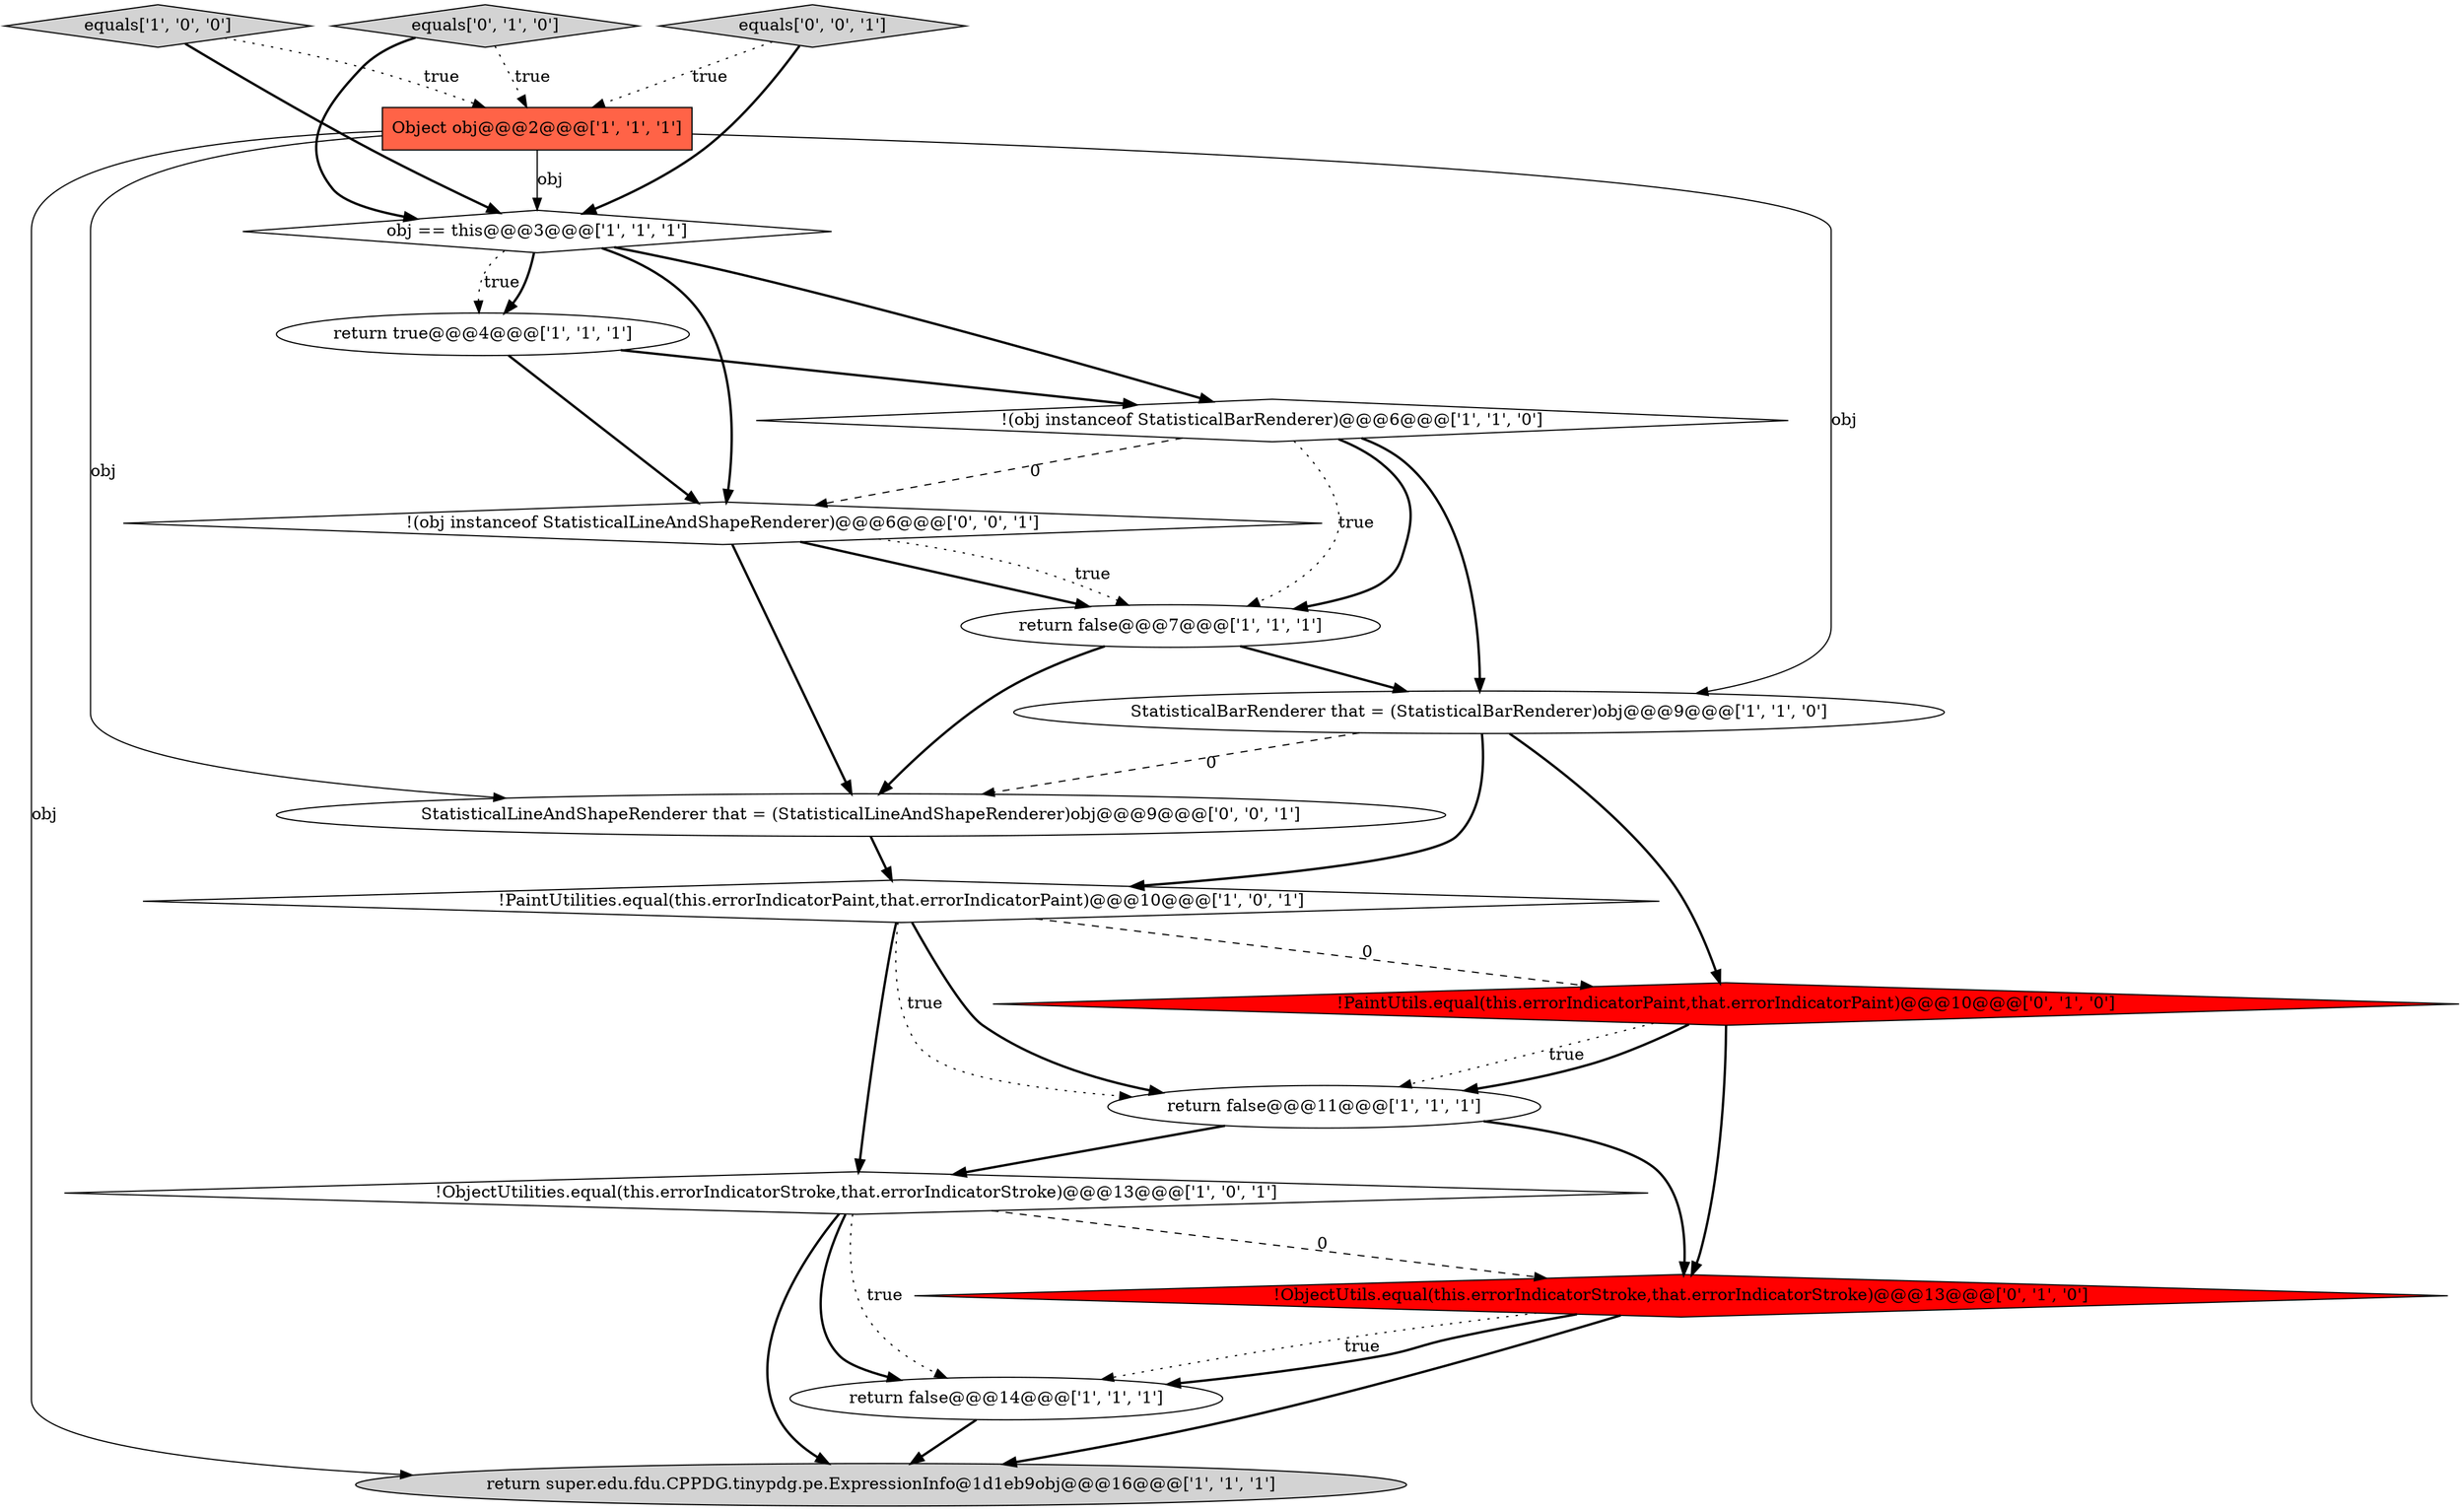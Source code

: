 digraph {
11 [style = filled, label = "return true@@@4@@@['1', '1', '1']", fillcolor = white, shape = ellipse image = "AAA0AAABBB1BBB"];
7 [style = filled, label = "return false@@@14@@@['1', '1', '1']", fillcolor = white, shape = ellipse image = "AAA0AAABBB1BBB"];
8 [style = filled, label = "equals['1', '0', '0']", fillcolor = lightgray, shape = diamond image = "AAA0AAABBB1BBB"];
12 [style = filled, label = "equals['0', '1', '0']", fillcolor = lightgray, shape = diamond image = "AAA0AAABBB2BBB"];
17 [style = filled, label = "equals['0', '0', '1']", fillcolor = lightgray, shape = diamond image = "AAA0AAABBB3BBB"];
0 [style = filled, label = "Object obj@@@2@@@['1', '1', '1']", fillcolor = tomato, shape = box image = "AAA0AAABBB1BBB"];
9 [style = filled, label = "return super.edu.fdu.CPPDG.tinypdg.pe.ExpressionInfo@1d1eb9obj@@@16@@@['1', '1', '1']", fillcolor = lightgray, shape = ellipse image = "AAA0AAABBB1BBB"];
10 [style = filled, label = "!ObjectUtilities.equal(this.errorIndicatorStroke,that.errorIndicatorStroke)@@@13@@@['1', '0', '1']", fillcolor = white, shape = diamond image = "AAA0AAABBB1BBB"];
13 [style = filled, label = "!ObjectUtils.equal(this.errorIndicatorStroke,that.errorIndicatorStroke)@@@13@@@['0', '1', '0']", fillcolor = red, shape = diamond image = "AAA1AAABBB2BBB"];
5 [style = filled, label = "return false@@@7@@@['1', '1', '1']", fillcolor = white, shape = ellipse image = "AAA0AAABBB1BBB"];
14 [style = filled, label = "!PaintUtils.equal(this.errorIndicatorPaint,that.errorIndicatorPaint)@@@10@@@['0', '1', '0']", fillcolor = red, shape = diamond image = "AAA1AAABBB2BBB"];
16 [style = filled, label = "StatisticalLineAndShapeRenderer that = (StatisticalLineAndShapeRenderer)obj@@@9@@@['0', '0', '1']", fillcolor = white, shape = ellipse image = "AAA0AAABBB3BBB"];
2 [style = filled, label = "obj == this@@@3@@@['1', '1', '1']", fillcolor = white, shape = diamond image = "AAA0AAABBB1BBB"];
3 [style = filled, label = "!PaintUtilities.equal(this.errorIndicatorPaint,that.errorIndicatorPaint)@@@10@@@['1', '0', '1']", fillcolor = white, shape = diamond image = "AAA0AAABBB1BBB"];
15 [style = filled, label = "!(obj instanceof StatisticalLineAndShapeRenderer)@@@6@@@['0', '0', '1']", fillcolor = white, shape = diamond image = "AAA0AAABBB3BBB"];
6 [style = filled, label = "StatisticalBarRenderer that = (StatisticalBarRenderer)obj@@@9@@@['1', '1', '0']", fillcolor = white, shape = ellipse image = "AAA0AAABBB1BBB"];
1 [style = filled, label = "!(obj instanceof StatisticalBarRenderer)@@@6@@@['1', '1', '0']", fillcolor = white, shape = diamond image = "AAA0AAABBB1BBB"];
4 [style = filled, label = "return false@@@11@@@['1', '1', '1']", fillcolor = white, shape = ellipse image = "AAA0AAABBB1BBB"];
1->5 [style = bold, label=""];
15->5 [style = dotted, label="true"];
4->10 [style = bold, label=""];
6->3 [style = bold, label=""];
16->3 [style = bold, label=""];
17->0 [style = dotted, label="true"];
11->1 [style = bold, label=""];
0->6 [style = solid, label="obj"];
0->2 [style = solid, label="obj"];
2->1 [style = bold, label=""];
1->15 [style = dashed, label="0"];
4->13 [style = bold, label=""];
3->4 [style = dotted, label="true"];
13->7 [style = dotted, label="true"];
10->13 [style = dashed, label="0"];
15->16 [style = bold, label=""];
3->4 [style = bold, label=""];
10->7 [style = bold, label=""];
11->15 [style = bold, label=""];
15->5 [style = bold, label=""];
2->11 [style = dotted, label="true"];
6->14 [style = bold, label=""];
0->16 [style = solid, label="obj"];
7->9 [style = bold, label=""];
3->10 [style = bold, label=""];
5->16 [style = bold, label=""];
12->2 [style = bold, label=""];
6->16 [style = dashed, label="0"];
1->6 [style = bold, label=""];
5->6 [style = bold, label=""];
17->2 [style = bold, label=""];
8->2 [style = bold, label=""];
13->7 [style = bold, label=""];
2->15 [style = bold, label=""];
12->0 [style = dotted, label="true"];
8->0 [style = dotted, label="true"];
10->9 [style = bold, label=""];
13->9 [style = bold, label=""];
14->13 [style = bold, label=""];
3->14 [style = dashed, label="0"];
14->4 [style = dotted, label="true"];
0->9 [style = solid, label="obj"];
1->5 [style = dotted, label="true"];
2->11 [style = bold, label=""];
10->7 [style = dotted, label="true"];
14->4 [style = bold, label=""];
}
